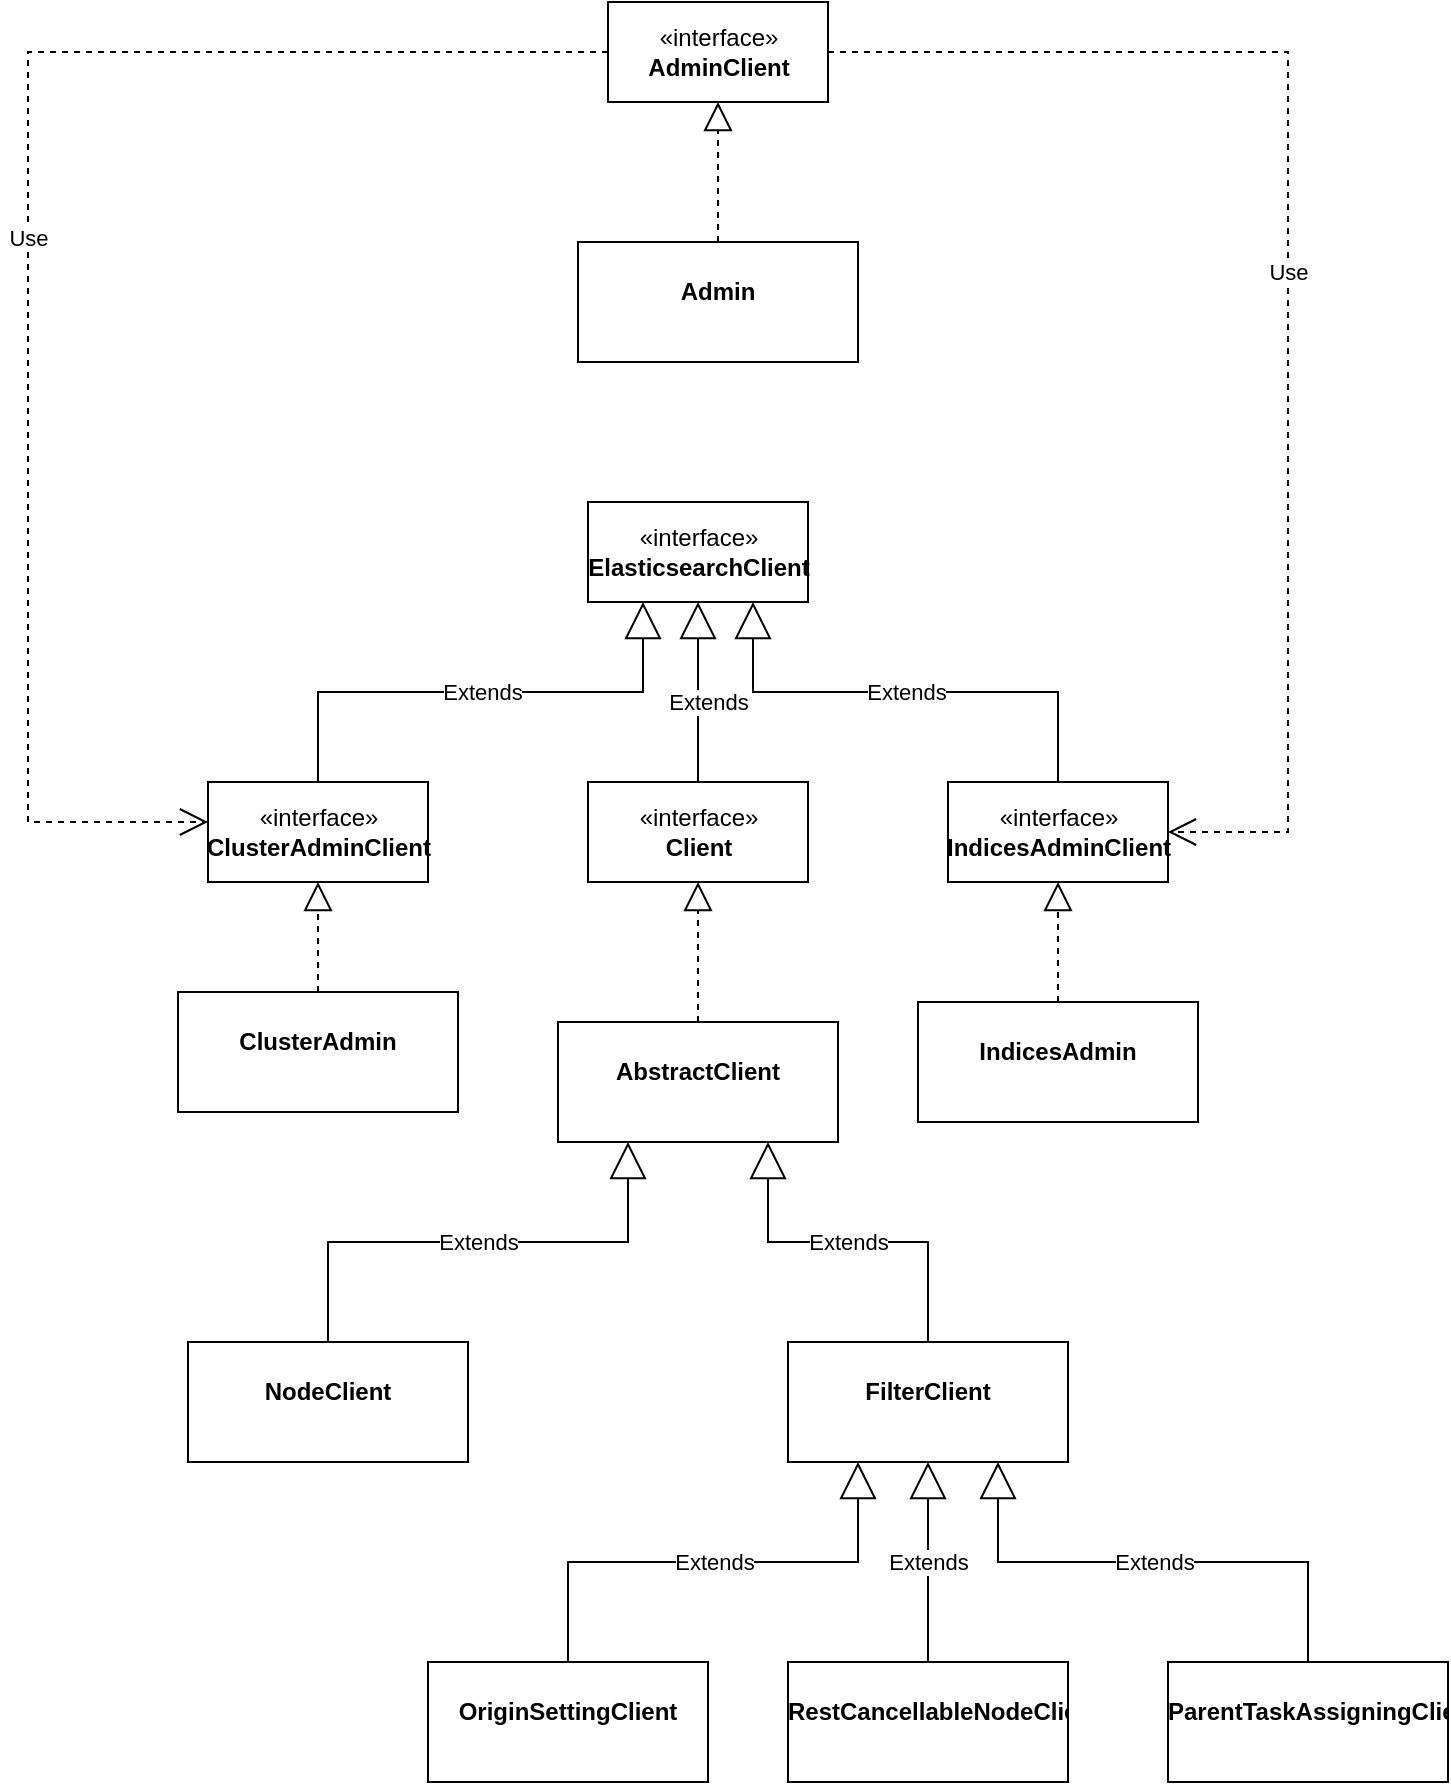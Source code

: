 <mxfile version="16.5.1" type="device"><diagram id="WqH1FgEgEQT4cc3UxbzZ" name="第 1 页"><mxGraphModel dx="868" dy="563" grid="1" gridSize="10" guides="1" tooltips="1" connect="1" arrows="1" fold="1" page="1" pageScale="1" pageWidth="827" pageHeight="1169" math="0" shadow="0"><root><mxCell id="0"/><mxCell id="1" parent="0"/><mxCell id="qkSx0hOUqswI7bhJqAyx-1" value="«interface»&lt;br&gt;&lt;b&gt;ElasticsearchClient&lt;/b&gt;" style="html=1;" parent="1" vertex="1"><mxGeometry x="310" y="310" width="110" height="50" as="geometry"/></mxCell><mxCell id="qkSx0hOUqswI7bhJqAyx-2" value="«interface»&lt;br&gt;&lt;b&gt;Client&lt;/b&gt;" style="html=1;" parent="1" vertex="1"><mxGeometry x="310" y="450" width="110" height="50" as="geometry"/></mxCell><mxCell id="qkSx0hOUqswI7bhJqAyx-3" value="Extends" style="endArrow=block;endSize=16;endFill=0;html=1;rounded=0;exitX=0.5;exitY=0;exitDx=0;exitDy=0;entryX=0.5;entryY=1;entryDx=0;entryDy=0;" parent="1" source="qkSx0hOUqswI7bhJqAyx-2" target="qkSx0hOUqswI7bhJqAyx-1" edge="1"><mxGeometry x="-0.111" y="-5" width="160" relative="1" as="geometry"><mxPoint x="320" y="410" as="sourcePoint"/><mxPoint x="480" y="410" as="targetPoint"/><mxPoint as="offset"/></mxGeometry></mxCell><mxCell id="qkSx0hOUqswI7bhJqAyx-4" value="«interface»&lt;br&gt;&lt;b&gt;ClusterAdminClient&lt;/b&gt;" style="html=1;" parent="1" vertex="1"><mxGeometry x="120" y="450" width="110" height="50" as="geometry"/></mxCell><mxCell id="qkSx0hOUqswI7bhJqAyx-5" value="Extends" style="endArrow=block;endSize=16;endFill=0;html=1;rounded=0;exitX=0.5;exitY=0;exitDx=0;exitDy=0;entryX=0.25;entryY=1;entryDx=0;entryDy=0;edgeStyle=orthogonalEdgeStyle;" parent="1" source="qkSx0hOUqswI7bhJqAyx-4" target="qkSx0hOUqswI7bhJqAyx-1" edge="1"><mxGeometry width="160" relative="1" as="geometry"><mxPoint x="320" y="410" as="sourcePoint"/><mxPoint x="480" y="410" as="targetPoint"/></mxGeometry></mxCell><mxCell id="qkSx0hOUqswI7bhJqAyx-7" value="«interface»&lt;br&gt;&lt;b&gt;IndicesAdminClient&lt;/b&gt;" style="html=1;" parent="1" vertex="1"><mxGeometry x="490" y="450" width="110" height="50" as="geometry"/></mxCell><mxCell id="qkSx0hOUqswI7bhJqAyx-8" value="Extends" style="endArrow=block;endSize=16;endFill=0;html=1;rounded=0;exitX=0.5;exitY=0;exitDx=0;exitDy=0;entryX=0.75;entryY=1;entryDx=0;entryDy=0;edgeStyle=orthogonalEdgeStyle;" parent="1" source="qkSx0hOUqswI7bhJqAyx-7" target="qkSx0hOUqswI7bhJqAyx-1" edge="1"><mxGeometry width="160" relative="1" as="geometry"><mxPoint x="320" y="410" as="sourcePoint"/><mxPoint x="480" y="410" as="targetPoint"/></mxGeometry></mxCell><mxCell id="qkSx0hOUqswI7bhJqAyx-9" value="&lt;p style=&quot;margin: 0px ; margin-top: 4px ; text-align: center&quot;&gt;&lt;br&gt;&lt;b&gt;AbstractClient&lt;/b&gt;&lt;br&gt;&lt;/p&gt;" style="verticalAlign=top;align=left;overflow=fill;fontSize=12;fontFamily=Helvetica;html=1;" parent="1" vertex="1"><mxGeometry x="295" y="570" width="140" height="60" as="geometry"/></mxCell><mxCell id="qkSx0hOUqswI7bhJqAyx-10" value="" style="endArrow=block;dashed=1;endFill=0;endSize=12;html=1;rounded=0;exitX=0.5;exitY=0;exitDx=0;exitDy=0;" parent="1" source="qkSx0hOUqswI7bhJqAyx-9" target="qkSx0hOUqswI7bhJqAyx-2" edge="1"><mxGeometry width="160" relative="1" as="geometry"><mxPoint x="320" y="410" as="sourcePoint"/><mxPoint x="480" y="410" as="targetPoint"/></mxGeometry></mxCell><mxCell id="qkSx0hOUqswI7bhJqAyx-11" value="&lt;p style=&quot;margin: 0px ; margin-top: 4px ; text-align: center&quot;&gt;&lt;br&gt;&lt;b&gt;NodeClient&lt;/b&gt;&lt;/p&gt;" style="verticalAlign=top;align=left;overflow=fill;fontSize=12;fontFamily=Helvetica;html=1;" parent="1" vertex="1"><mxGeometry x="110" y="730" width="140" height="60" as="geometry"/></mxCell><mxCell id="qkSx0hOUqswI7bhJqAyx-12" value="Extends" style="endArrow=block;endSize=16;endFill=0;html=1;rounded=0;exitX=0.5;exitY=0;exitDx=0;exitDy=0;entryX=0.25;entryY=1;entryDx=0;entryDy=0;edgeStyle=orthogonalEdgeStyle;" parent="1" source="qkSx0hOUqswI7bhJqAyx-11" target="qkSx0hOUqswI7bhJqAyx-9" edge="1"><mxGeometry width="160" relative="1" as="geometry"><mxPoint x="320" y="610" as="sourcePoint"/><mxPoint x="480" y="610" as="targetPoint"/></mxGeometry></mxCell><mxCell id="qkSx0hOUqswI7bhJqAyx-13" value="&lt;p style=&quot;margin: 0px ; margin-top: 4px ; text-align: center&quot;&gt;&lt;br&gt;&lt;b&gt;FilterClient&lt;/b&gt;&lt;br&gt;&lt;/p&gt;" style="verticalAlign=top;align=left;overflow=fill;fontSize=12;fontFamily=Helvetica;html=1;" parent="1" vertex="1"><mxGeometry x="410" y="730" width="140" height="60" as="geometry"/></mxCell><mxCell id="qkSx0hOUqswI7bhJqAyx-14" value="Extends" style="endArrow=block;endSize=16;endFill=0;html=1;rounded=0;exitX=0.5;exitY=0;exitDx=0;exitDy=0;entryX=0.75;entryY=1;entryDx=0;entryDy=0;edgeStyle=orthogonalEdgeStyle;" parent="1" source="qkSx0hOUqswI7bhJqAyx-13" target="qkSx0hOUqswI7bhJqAyx-9" edge="1"><mxGeometry width="160" relative="1" as="geometry"><mxPoint x="320" y="710" as="sourcePoint"/><mxPoint x="480" y="710" as="targetPoint"/><Array as="points"><mxPoint x="480" y="680"/><mxPoint x="400" y="680"/></Array></mxGeometry></mxCell><mxCell id="qkSx0hOUqswI7bhJqAyx-15" value="&lt;p style=&quot;margin: 0px ; margin-top: 4px ; text-align: center&quot;&gt;&lt;br&gt;&lt;b&gt;OriginSettingClient&lt;/b&gt;&lt;br&gt;&lt;/p&gt;" style="verticalAlign=top;align=left;overflow=fill;fontSize=12;fontFamily=Helvetica;html=1;" parent="1" vertex="1"><mxGeometry x="230" y="890" width="140" height="60" as="geometry"/></mxCell><mxCell id="qkSx0hOUqswI7bhJqAyx-16" value="Extends" style="endArrow=block;endSize=16;endFill=0;html=1;rounded=0;exitX=0.5;exitY=0;exitDx=0;exitDy=0;entryX=0.25;entryY=1;entryDx=0;entryDy=0;edgeStyle=orthogonalEdgeStyle;" parent="1" source="qkSx0hOUqswI7bhJqAyx-15" target="qkSx0hOUqswI7bhJqAyx-13" edge="1"><mxGeometry width="160" relative="1" as="geometry"><mxPoint x="320" y="910" as="sourcePoint"/><mxPoint x="480" y="910" as="targetPoint"/></mxGeometry></mxCell><mxCell id="qkSx0hOUqswI7bhJqAyx-17" value="&lt;p style=&quot;margin: 0px ; margin-top: 4px ; text-align: center&quot;&gt;&lt;br&gt;&lt;b&gt;ParentTaskAssigningClient&lt;/b&gt;&lt;br&gt;&lt;/p&gt;" style="verticalAlign=top;align=left;overflow=fill;fontSize=12;fontFamily=Helvetica;html=1;" parent="1" vertex="1"><mxGeometry x="600" y="890" width="140" height="60" as="geometry"/></mxCell><mxCell id="qkSx0hOUqswI7bhJqAyx-18" value="Extends" style="endArrow=block;endSize=16;endFill=0;html=1;rounded=0;exitX=0.5;exitY=0;exitDx=0;exitDy=0;entryX=0.75;entryY=1;entryDx=0;entryDy=0;edgeStyle=orthogonalEdgeStyle;" parent="1" source="qkSx0hOUqswI7bhJqAyx-17" target="qkSx0hOUqswI7bhJqAyx-13" edge="1"><mxGeometry width="160" relative="1" as="geometry"><mxPoint x="320" y="910" as="sourcePoint"/><mxPoint x="480" y="910" as="targetPoint"/></mxGeometry></mxCell><mxCell id="qkSx0hOUqswI7bhJqAyx-19" value="&lt;p style=&quot;margin: 0px ; margin-top: 4px ; text-align: center&quot;&gt;&lt;br&gt;&lt;b&gt;RestCancellableNodeClient&lt;/b&gt;&lt;br&gt;&lt;/p&gt;" style="verticalAlign=top;align=left;overflow=fill;fontSize=12;fontFamily=Helvetica;html=1;" parent="1" vertex="1"><mxGeometry x="410" y="890" width="140" height="60" as="geometry"/></mxCell><mxCell id="qkSx0hOUqswI7bhJqAyx-20" value="Extends" style="endArrow=block;endSize=16;endFill=0;html=1;rounded=0;exitX=0.5;exitY=0;exitDx=0;exitDy=0;entryX=0.5;entryY=1;entryDx=0;entryDy=0;" parent="1" source="qkSx0hOUqswI7bhJqAyx-19" target="qkSx0hOUqswI7bhJqAyx-13" edge="1"><mxGeometry width="160" relative="1" as="geometry"><mxPoint x="320" y="910" as="sourcePoint"/><mxPoint x="480" y="910" as="targetPoint"/></mxGeometry></mxCell><mxCell id="qkSx0hOUqswI7bhJqAyx-21" value="«interface»&lt;br&gt;&lt;b&gt;AdminClient&lt;/b&gt;" style="html=1;" parent="1" vertex="1"><mxGeometry x="320" y="60" width="110" height="50" as="geometry"/></mxCell><mxCell id="qkSx0hOUqswI7bhJqAyx-22" value="Use" style="endArrow=open;endSize=12;dashed=1;html=1;rounded=0;exitX=0;exitY=0.5;exitDx=0;exitDy=0;edgeStyle=orthogonalEdgeStyle;" parent="1" source="qkSx0hOUqswI7bhJqAyx-21" edge="1"><mxGeometry width="160" relative="1" as="geometry"><mxPoint x="320" y="330" as="sourcePoint"/><mxPoint x="120" y="470" as="targetPoint"/><Array as="points"><mxPoint x="30" y="85"/><mxPoint x="30" y="470"/></Array></mxGeometry></mxCell><mxCell id="qkSx0hOUqswI7bhJqAyx-23" value="Use" style="endArrow=open;endSize=12;dashed=1;html=1;rounded=0;exitX=1;exitY=0.5;exitDx=0;exitDy=0;entryX=1;entryY=0.5;entryDx=0;entryDy=0;edgeStyle=orthogonalEdgeStyle;" parent="1" source="qkSx0hOUqswI7bhJqAyx-21" target="qkSx0hOUqswI7bhJqAyx-7" edge="1"><mxGeometry width="160" relative="1" as="geometry"><mxPoint x="320" y="330" as="sourcePoint"/><mxPoint x="480" y="330" as="targetPoint"/><Array as="points"><mxPoint x="660" y="85"/><mxPoint x="660" y="475"/></Array></mxGeometry></mxCell><mxCell id="aTtSQ2acrm91tArfkG_1-1" value="&lt;p style=&quot;margin: 0px ; margin-top: 4px ; text-align: center&quot;&gt;&lt;br&gt;&lt;b&gt;Admin&lt;/b&gt;&lt;br&gt;&lt;/p&gt;" style="verticalAlign=top;align=left;overflow=fill;fontSize=12;fontFamily=Helvetica;html=1;" vertex="1" parent="1"><mxGeometry x="305" y="180" width="140" height="60" as="geometry"/></mxCell><mxCell id="aTtSQ2acrm91tArfkG_1-2" value="" style="endArrow=block;dashed=1;endFill=0;endSize=12;html=1;rounded=0;exitX=0.5;exitY=0;exitDx=0;exitDy=0;entryX=0.5;entryY=1;entryDx=0;entryDy=0;" edge="1" parent="1" source="aTtSQ2acrm91tArfkG_1-1" target="qkSx0hOUqswI7bhJqAyx-21"><mxGeometry width="160" relative="1" as="geometry"><mxPoint x="330" y="90" as="sourcePoint"/><mxPoint x="490" y="90" as="targetPoint"/></mxGeometry></mxCell><mxCell id="aTtSQ2acrm91tArfkG_1-3" value="&lt;p style=&quot;margin: 0px ; margin-top: 4px ; text-align: center&quot;&gt;&lt;br&gt;&lt;b&gt;ClusterAdmin&lt;/b&gt;&lt;br&gt;&lt;/p&gt;" style="verticalAlign=top;align=left;overflow=fill;fontSize=12;fontFamily=Helvetica;html=1;" vertex="1" parent="1"><mxGeometry x="105" y="555" width="140" height="60" as="geometry"/></mxCell><mxCell id="aTtSQ2acrm91tArfkG_1-4" value="" style="endArrow=block;dashed=1;endFill=0;endSize=12;html=1;rounded=0;exitX=0.5;exitY=0;exitDx=0;exitDy=0;entryX=0.5;entryY=1;entryDx=0;entryDy=0;" edge="1" parent="1" source="aTtSQ2acrm91tArfkG_1-3" target="qkSx0hOUqswI7bhJqAyx-4"><mxGeometry width="160" relative="1" as="geometry"><mxPoint x="330" y="590" as="sourcePoint"/><mxPoint x="490" y="590" as="targetPoint"/></mxGeometry></mxCell><mxCell id="aTtSQ2acrm91tArfkG_1-5" value="&lt;p style=&quot;margin: 0px ; margin-top: 4px ; text-align: center&quot;&gt;&lt;br&gt;&lt;b&gt;IndicesAdmin&lt;/b&gt;&lt;br&gt;&lt;/p&gt;" style="verticalAlign=top;align=left;overflow=fill;fontSize=12;fontFamily=Helvetica;html=1;" vertex="1" parent="1"><mxGeometry x="475" y="560" width="140" height="60" as="geometry"/></mxCell><mxCell id="aTtSQ2acrm91tArfkG_1-6" value="" style="endArrow=block;dashed=1;endFill=0;endSize=12;html=1;rounded=0;exitX=0.5;exitY=0;exitDx=0;exitDy=0;entryX=0.5;entryY=1;entryDx=0;entryDy=0;" edge="1" parent="1" source="aTtSQ2acrm91tArfkG_1-5" target="qkSx0hOUqswI7bhJqAyx-7"><mxGeometry width="160" relative="1" as="geometry"><mxPoint x="330" y="590" as="sourcePoint"/><mxPoint x="490" y="590" as="targetPoint"/></mxGeometry></mxCell></root></mxGraphModel></diagram></mxfile>